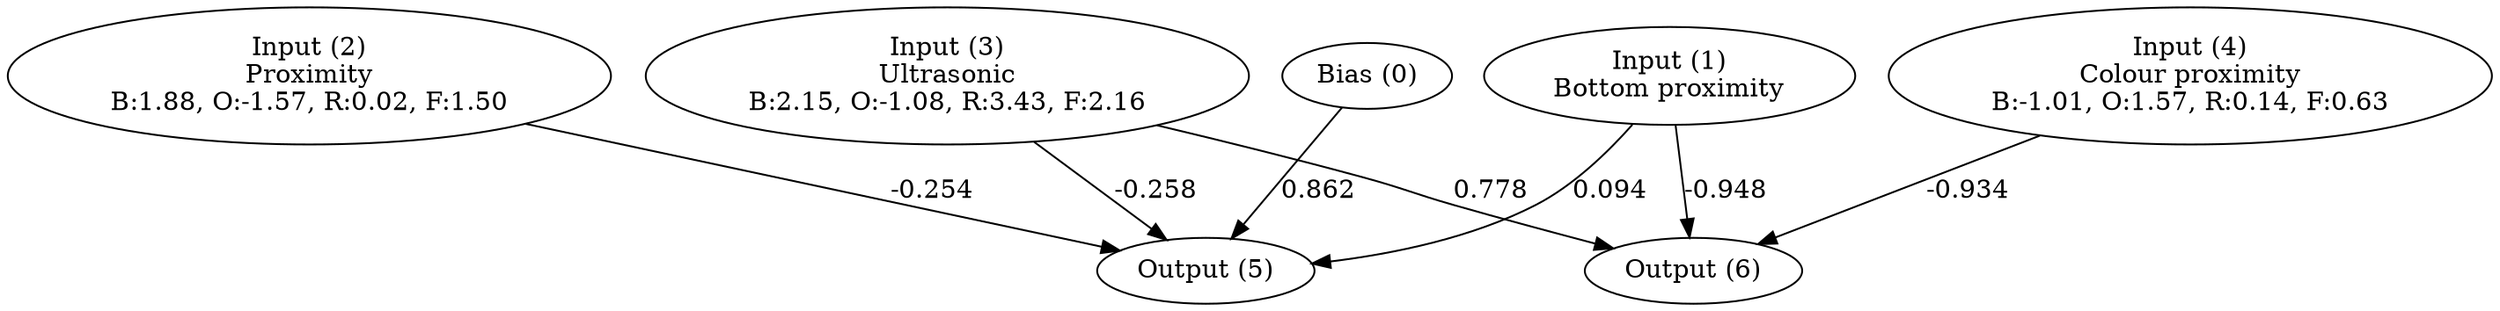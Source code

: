 digraph G {
  0 [ label="Bias (0)" ];
  1 [ label="Input (1)\nBottom proximity" ];
  2 [ label="Input (2)\nProximity\nB:1.88, O:-1.57, R:0.02, F:1.50" ];
  3 [ label="Input (3)\nUltrasonic\nB:2.15, O:-1.08, R:3.43, F:2.16" ];
  4 [ label="Input (4)\nColour proximity\nB:-1.01, O:1.57, R:0.14, F:0.63" ];
  5 [ label="Output (5)" ];
  6 [ label="Output (6)" ];
  { rank=same 0 1 2 3 4 }
  { rank=same 5 6 }
  0 -> 5 [ label="0.862" ];
  1 -> 5 [ label="0.094" ];
  1 -> 6 [ label="-0.948" ];
  2 -> 5 [ label="-0.254" ];
  3 -> 5 [ label="-0.258" ];
  3 -> 6 [ label="0.778" ];
  4 -> 6 [ label="-0.934" ];
}
